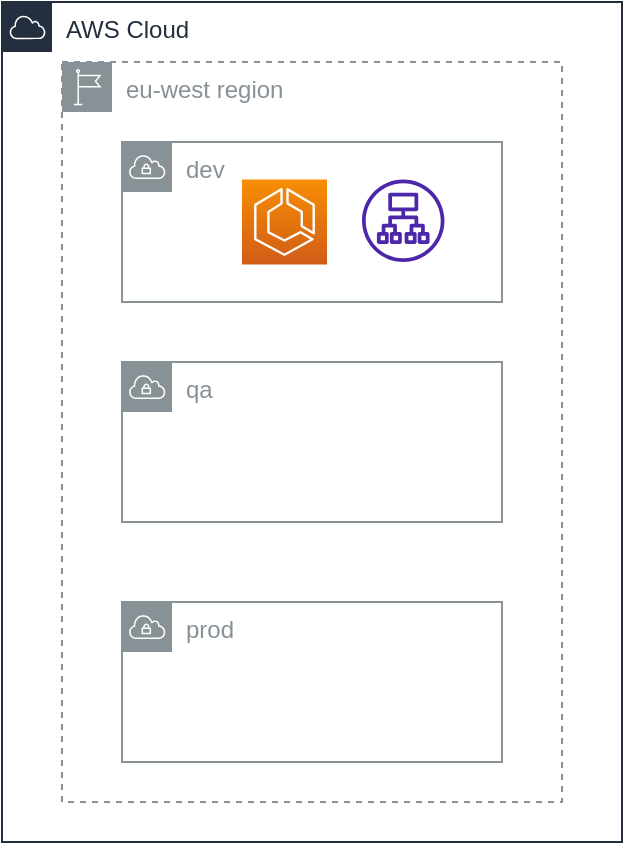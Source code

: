 <mxfile version="20.8.5" type="github">
  <diagram id="QWn9cPUhxFHwrcYP5sku" name="Page-1">
    <mxGraphModel dx="454" dy="264" grid="1" gridSize="10" guides="1" tooltips="1" connect="1" arrows="1" fold="1" page="1" pageScale="1" pageWidth="850" pageHeight="1100" math="0" shadow="0">
      <root>
        <mxCell id="0" />
        <mxCell id="1" parent="0" />
        <mxCell id="P4DFGZki3cI2QDcSP3dg-2" value="eu-west region" style="sketch=0;outlineConnect=0;gradientColor=none;html=1;whiteSpace=wrap;fontSize=12;fontStyle=0;shape=mxgraph.aws4.group;grIcon=mxgraph.aws4.group_region;strokeColor=#879196;fillColor=none;verticalAlign=top;align=left;spacingLeft=30;fontColor=#879196;dashed=1;" vertex="1" parent="1">
          <mxGeometry x="480" y="80" width="250" height="370" as="geometry" />
        </mxCell>
        <mxCell id="P4DFGZki3cI2QDcSP3dg-3" value="dev" style="sketch=0;outlineConnect=0;gradientColor=none;html=1;whiteSpace=wrap;fontSize=12;fontStyle=0;shape=mxgraph.aws4.group;grIcon=mxgraph.aws4.group_vpc;strokeColor=#879196;fillColor=none;verticalAlign=top;align=left;spacingLeft=30;fontColor=#879196;dashed=0;" vertex="1" parent="1">
          <mxGeometry x="510" y="120" width="190" height="80" as="geometry" />
        </mxCell>
        <mxCell id="P4DFGZki3cI2QDcSP3dg-4" value="qa" style="sketch=0;outlineConnect=0;gradientColor=none;html=1;whiteSpace=wrap;fontSize=12;fontStyle=0;shape=mxgraph.aws4.group;grIcon=mxgraph.aws4.group_vpc;strokeColor=#879196;fillColor=none;verticalAlign=top;align=left;spacingLeft=30;fontColor=#879196;dashed=0;" vertex="1" parent="1">
          <mxGeometry x="510" y="230" width="190" height="80" as="geometry" />
        </mxCell>
        <mxCell id="P4DFGZki3cI2QDcSP3dg-5" value="prod" style="sketch=0;outlineConnect=0;gradientColor=none;html=1;whiteSpace=wrap;fontSize=12;fontStyle=0;shape=mxgraph.aws4.group;grIcon=mxgraph.aws4.group_vpc;strokeColor=#879196;fillColor=none;verticalAlign=top;align=left;spacingLeft=30;fontColor=#879196;dashed=0;" vertex="1" parent="1">
          <mxGeometry x="510" y="350" width="190" height="80" as="geometry" />
        </mxCell>
        <mxCell id="P4DFGZki3cI2QDcSP3dg-6" value="AWS Cloud" style="points=[[0,0],[0.25,0],[0.5,0],[0.75,0],[1,0],[1,0.25],[1,0.5],[1,0.75],[1,1],[0.75,1],[0.5,1],[0.25,1],[0,1],[0,0.75],[0,0.5],[0,0.25]];outlineConnect=0;gradientColor=none;html=1;whiteSpace=wrap;fontSize=12;fontStyle=0;container=1;pointerEvents=0;collapsible=0;recursiveResize=0;shape=mxgraph.aws4.group;grIcon=mxgraph.aws4.group_aws_cloud;strokeColor=#232F3E;fillColor=none;verticalAlign=top;align=left;spacingLeft=30;fontColor=#232F3E;dashed=0;" vertex="1" parent="1">
          <mxGeometry x="450" y="50" width="310" height="420" as="geometry" />
        </mxCell>
        <mxCell id="P4DFGZki3cI2QDcSP3dg-7" value="" style="sketch=0;points=[[0,0,0],[0.25,0,0],[0.5,0,0],[0.75,0,0],[1,0,0],[0,1,0],[0.25,1,0],[0.5,1,0],[0.75,1,0],[1,1,0],[0,0.25,0],[0,0.5,0],[0,0.75,0],[1,0.25,0],[1,0.5,0],[1,0.75,0]];outlineConnect=0;fontColor=#232F3E;gradientColor=#F78E04;gradientDirection=north;fillColor=#D05C17;strokeColor=#ffffff;dashed=0;verticalLabelPosition=bottom;verticalAlign=top;align=center;html=1;fontSize=12;fontStyle=0;aspect=fixed;shape=mxgraph.aws4.resourceIcon;resIcon=mxgraph.aws4.ecs;" vertex="1" parent="P4DFGZki3cI2QDcSP3dg-6">
          <mxGeometry x="120" y="88.75" width="42.5" height="42.5" as="geometry" />
        </mxCell>
        <mxCell id="P4DFGZki3cI2QDcSP3dg-8" value="" style="sketch=0;outlineConnect=0;fontColor=#232F3E;gradientColor=none;fillColor=#4D27AA;strokeColor=none;dashed=0;verticalLabelPosition=bottom;verticalAlign=top;align=center;html=1;fontSize=12;fontStyle=0;aspect=fixed;pointerEvents=1;shape=mxgraph.aws4.application_load_balancer;" vertex="1" parent="P4DFGZki3cI2QDcSP3dg-6">
          <mxGeometry x="180" y="88.75" width="41.25" height="41.25" as="geometry" />
        </mxCell>
      </root>
    </mxGraphModel>
  </diagram>
</mxfile>
